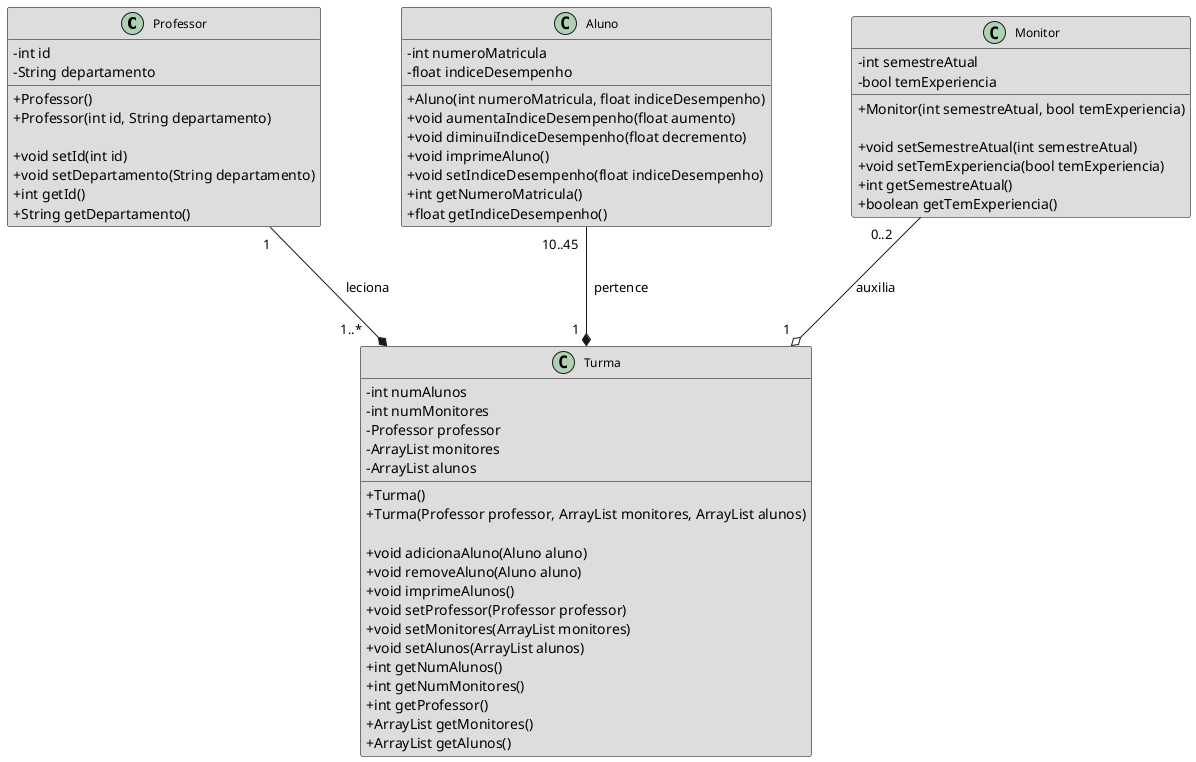 
@startuml
skinparam classAttributeIconSize 0
skinparam sequenceMessageAlign right
skinparam nodesep 80
skinparam ranksep 100

skinparam classFontSize 12
skinparam classFontColor automatic
skinparam classHeaderBackgroundColor #2f2f2f
skinparam classBackgroundColor #ddd
skinparam classBorderColor #000


class Professor{
  -int id
  -String departamento


  +Professor()
  +Professor(int id, String departamento)

  +void setId(int id)
  +void setDepartamento(String departamento)
  +int getId()
  +String getDepartamento()


}

class Turma{
  -int numAlunos
  -int numMonitores
  -Professor professor
  -ArrayList monitores
  -ArrayList alunos

  +Turma()
  +Turma(Professor professor, ArrayList monitores, ArrayList alunos) 

  +void adicionaAluno(Aluno aluno)
  +void removeAluno(Aluno aluno)
  +void imprimeAlunos()
  +void setProfessor(Professor professor) 
  +void setMonitores(ArrayList monitores)
  +void setAlunos(ArrayList alunos)
  +int getNumAlunos()
  +int getNumMonitores()
  +int getProfessor()
  +ArrayList getMonitores()
  +ArrayList getAlunos()

}

class Aluno{
  -int numeroMatricula
  -float indiceDesempenho

  +Aluno(int numeroMatricula, float indiceDesempenho)


  +void aumentaIndiceDesempenho(float aumento)
  +void diminuiIndiceDesempenho(float decremento)
  +void imprimeAluno()
  +void setIndiceDesempenho(float indiceDesempenho)
  +int getNumeroMatricula()
  +float getIndiceDesempenho()

}

class Monitor {
  -int semestreAtual
  -bool temExperiencia
   
  +Monitor(int semestreAtual, bool temExperiencia)
  
  +void setSemestreAtual(int semestreAtual)
  +void setTemExperiencia(bool temExperiencia)
  +int getSemestreAtual()
  +boolean getTemExperiencia()


}

Professor "1  "--* "1..*     "Turma : "  leciona"

Aluno "10..45  "--* "1  "Turma : "  pertence"

Monitor "0..2      "--o "1   " Turma : "auxilia"


@enduml

